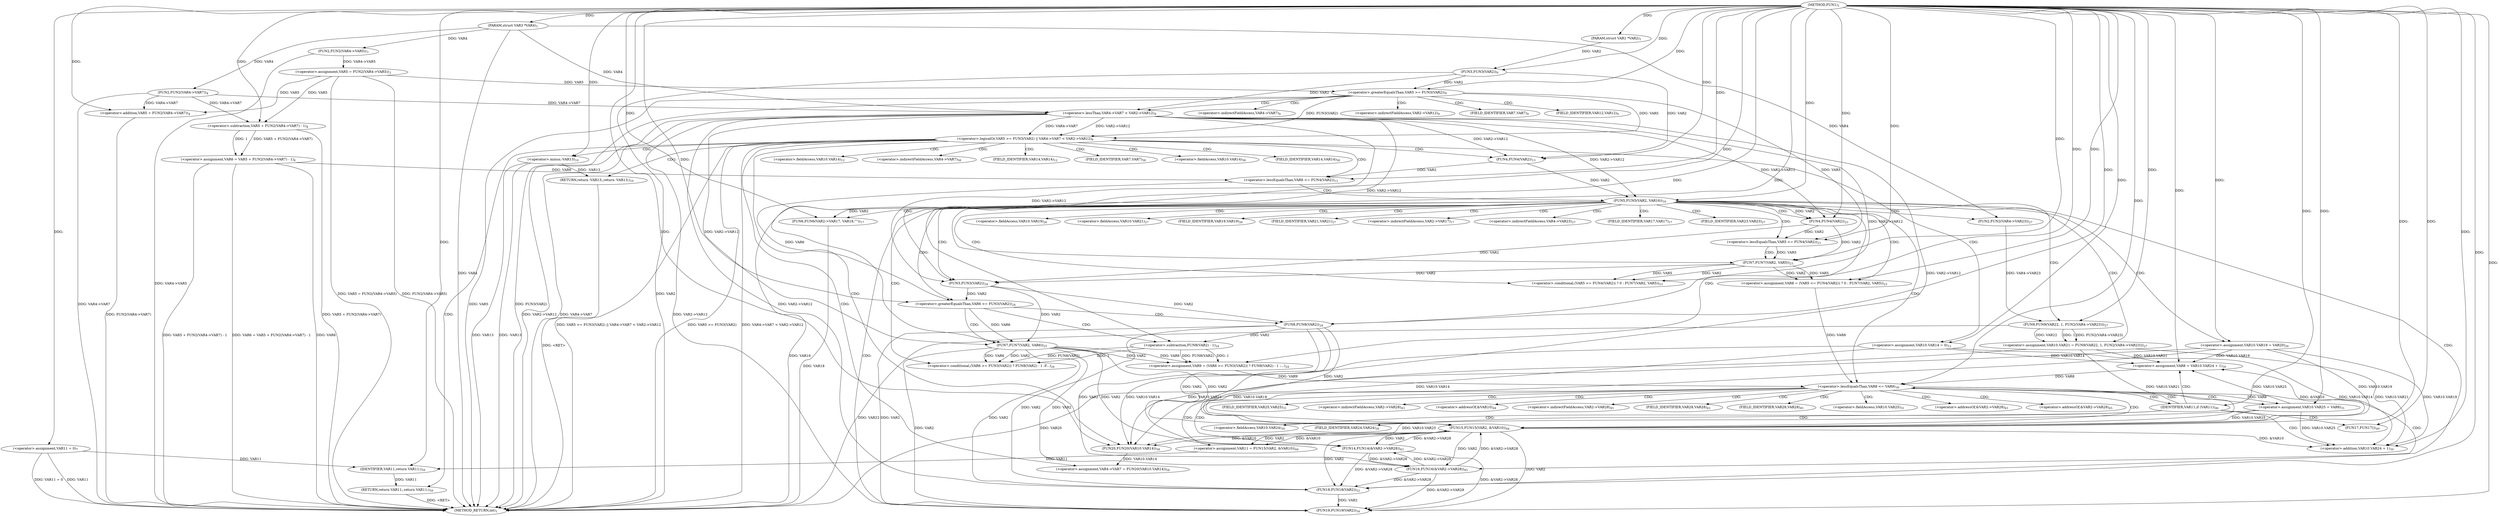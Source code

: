 digraph "FUN1" {  
"8" [label = <(METHOD,FUN1)<SUB>1</SUB>> ]
"173" [label = <(METHOD_RETURN,int)<SUB>1</SUB>> ]
"9" [label = <(PARAM,struct VAR1 *VAR2)<SUB>1</SUB>> ]
"10" [label = <(PARAM,struct VAR3 *VAR4)<SUB>1</SUB>> ]
"13" [label = <(&lt;operator&gt;.assignment,VAR5 = FUN2(VAR4-&gt;VAR5))<SUB>3</SUB>> ]
"20" [label = <(&lt;operator&gt;.assignment,VAR6 = VAR5 + FUN2(VAR4-&gt;VAR7) - 1)<SUB>4</SUB>> ]
"34" [label = <(&lt;operator&gt;.assignment,VAR11 = 0)<SUB>7</SUB>> ]
"54" [label = <(&lt;operator&gt;.assignment,VAR10.VAR14 = 0)<SUB>12</SUB>> ]
"78" [label = <(&lt;operator&gt;.assignment,VAR8 = (VAR5 &lt;= FUN4(VAR2)) ? 0 : FUN7(VAR2, VAR5))<SUB>23</SUB>> ]
"89" [label = <(&lt;operator&gt;.assignment,VAR9 = (VAR6 &gt;= FUN3(VAR2)) ? FUN8(VAR2) - 1 :
...)<SUB>24</SUB>> ]
"103" [label = <(&lt;operator&gt;.assignment,VAR10.VAR19 = VAR20)<SUB>26</SUB>> ]
"108" [label = <(&lt;operator&gt;.assignment,VAR10.VAR21 = FUN9(VAR22, 1, FUN2(VAR4-&gt;VAR23)))<SUB>27</SUB>> ]
"158" [label = <(FUN18,FUN18(VAR2))<SUB>52</SUB>> ]
"160" [label = <(FUN19,FUN19(VAR2))<SUB>54</SUB>> ]
"163" [label = <(&lt;operator&gt;.assignment,VAR4-&gt;VAR7 = FUN20(VAR10.VAR14))<SUB>58</SUB>> ]
"171" [label = <(RETURN,return VAR11;,return VAR11;)<SUB>59</SUB>> ]
"38" [label = <(&lt;operator&gt;.logicalOr,VAR5 &gt;= FUN3(VAR2) || VAR4-&gt;VAR7 &lt; VAR2-&gt;VAR12)<SUB>9</SUB>> ]
"60" [label = <(&lt;operator&gt;.lessEqualsThan,VAR6 &lt;= FUN4(VAR2))<SUB>13</SUB>> ]
"67" [label = <(FUN5,FUN5(VAR2, VAR16))<SUB>16</SUB>> ]
"121" [label = <(&lt;operator&gt;.lessEqualsThan,VAR8 &lt;= VAR9)<SUB>30</SUB>> ]
"124" [label = <(&lt;operator&gt;.assignment,VAR8 = VAR10.VAR24 + 1)<SUB>30</SUB>> ]
"172" [label = <(IDENTIFIER,VAR11,return VAR11;)<SUB>59</SUB>> ]
"15" [label = <(FUN2,FUN2(VAR4-&gt;VAR5))<SUB>3</SUB>> ]
"22" [label = <(&lt;operator&gt;.subtraction,VAR5 + FUN2(VAR4-&gt;VAR7) - 1)<SUB>4</SUB>> ]
"51" [label = <(RETURN,return -VAR13;,return -VAR13;)<SUB>10</SUB>> ]
"71" [label = <(FUN6,FUN6(VAR2-&gt;VAR17, VAR18,
			&quot;&quot;))<SUB>17</SUB>> ]
"80" [label = <(&lt;operator&gt;.conditional,(VAR5 &lt;= FUN4(VAR2)) ? 0 : FUN7(VAR2, VAR5))<SUB>23</SUB>> ]
"91" [label = <(&lt;operator&gt;.conditional,(VAR6 &gt;= FUN3(VAR2)) ? FUN8(VAR2) - 1 :
						F...)<SUB>24</SUB>> ]
"112" [label = <(FUN9,FUN9(VAR22, 1, FUN2(VAR4-&gt;VAR23)))<SUB>27</SUB>> ]
"132" [label = <(&lt;operator&gt;.assignment,VAR10.VAR25 = VAR8)<SUB>31</SUB>> ]
"137" [label = <(FUN14,FUN14(&amp;VAR2-&gt;VAR28))<SUB>43</SUB>> ]
"142" [label = <(&lt;operator&gt;.assignment,VAR11 = FUN15(VAR2, &amp;VAR10))<SUB>44</SUB>> ]
"148" [label = <(FUN16,FUN16(&amp;VAR2-&gt;VAR28))<SUB>45</SUB>> ]
"157" [label = <(FUN17,FUN17())<SUB>49</SUB>> ]
"167" [label = <(FUN20,FUN20(VAR10.VAR14))<SUB>58</SUB>> ]
"23" [label = <(&lt;operator&gt;.addition,VAR5 + FUN2(VAR4-&gt;VAR7))<SUB>4</SUB>> ]
"39" [label = <(&lt;operator&gt;.greaterEqualsThan,VAR5 &gt;= FUN3(VAR2))<SUB>9</SUB>> ]
"43" [label = <(&lt;operator&gt;.lessThan,VAR4-&gt;VAR7 &lt; VAR2-&gt;VAR12)<SUB>9</SUB>> ]
"52" [label = <(&lt;operator&gt;.minus,-VAR13)<SUB>10</SUB>> ]
"62" [label = <(FUN4,FUN4(VAR2))<SUB>13</SUB>> ]
"81" [label = <(&lt;operator&gt;.lessEqualsThan,VAR5 &lt;= FUN4(VAR2))<SUB>23</SUB>> ]
"86" [label = <(FUN7,FUN7(VAR2, VAR5))<SUB>23</SUB>> ]
"92" [label = <(&lt;operator&gt;.greaterEqualsThan,VAR6 &gt;= FUN3(VAR2))<SUB>24</SUB>> ]
"96" [label = <(&lt;operator&gt;.subtraction,FUN8(VAR2) - 1)<SUB>24</SUB>> ]
"100" [label = <(FUN7,FUN7(VAR2, VAR6))<SUB>25</SUB>> ]
"115" [label = <(FUN2,FUN2(VAR4-&gt;VAR23))<SUB>27</SUB>> ]
"126" [label = <(&lt;operator&gt;.addition,VAR10.VAR24 + 1)<SUB>30</SUB>> ]
"154" [label = <(IDENTIFIER,VAR11,if (VAR11))<SUB>46</SUB>> ]
"25" [label = <(FUN2,FUN2(VAR4-&gt;VAR7))<SUB>4</SUB>> ]
"41" [label = <(FUN3,FUN3(VAR2))<SUB>9</SUB>> ]
"83" [label = <(FUN4,FUN4(VAR2))<SUB>23</SUB>> ]
"94" [label = <(FUN3,FUN3(VAR2))<SUB>24</SUB>> ]
"97" [label = <(FUN8,FUN8(VAR2))<SUB>24</SUB>> ]
"144" [label = <(FUN15,FUN15(VAR2, &amp;VAR10))<SUB>44</SUB>> ]
"55" [label = <(&lt;operator&gt;.fieldAccess,VAR10.VAR14)<SUB>12</SUB>> ]
"104" [label = <(&lt;operator&gt;.fieldAccess,VAR10.VAR19)<SUB>26</SUB>> ]
"109" [label = <(&lt;operator&gt;.fieldAccess,VAR10.VAR21)<SUB>27</SUB>> ]
"164" [label = <(&lt;operator&gt;.indirectFieldAccess,VAR4-&gt;VAR7)<SUB>58</SUB>> ]
"57" [label = <(FIELD_IDENTIFIER,VAR14,VAR14)<SUB>12</SUB>> ]
"106" [label = <(FIELD_IDENTIFIER,VAR19,VAR19)<SUB>26</SUB>> ]
"111" [label = <(FIELD_IDENTIFIER,VAR21,VAR21)<SUB>27</SUB>> ]
"166" [label = <(FIELD_IDENTIFIER,VAR7,VAR7)<SUB>58</SUB>> ]
"168" [label = <(&lt;operator&gt;.fieldAccess,VAR10.VAR14)<SUB>58</SUB>> ]
"44" [label = <(&lt;operator&gt;.indirectFieldAccess,VAR4-&gt;VAR7)<SUB>9</SUB>> ]
"47" [label = <(&lt;operator&gt;.indirectFieldAccess,VAR2-&gt;VAR12)<SUB>9</SUB>> ]
"72" [label = <(&lt;operator&gt;.indirectFieldAccess,VAR2-&gt;VAR17)<SUB>17</SUB>> ]
"116" [label = <(&lt;operator&gt;.indirectFieldAccess,VAR4-&gt;VAR23)<SUB>27</SUB>> ]
"127" [label = <(&lt;operator&gt;.fieldAccess,VAR10.VAR24)<SUB>30</SUB>> ]
"133" [label = <(&lt;operator&gt;.fieldAccess,VAR10.VAR25)<SUB>31</SUB>> ]
"138" [label = <(&lt;operator&gt;.addressOf,&amp;VAR2-&gt;VAR28)<SUB>43</SUB>> ]
"149" [label = <(&lt;operator&gt;.addressOf,&amp;VAR2-&gt;VAR28)<SUB>45</SUB>> ]
"170" [label = <(FIELD_IDENTIFIER,VAR14,VAR14)<SUB>58</SUB>> ]
"46" [label = <(FIELD_IDENTIFIER,VAR7,VAR7)<SUB>9</SUB>> ]
"49" [label = <(FIELD_IDENTIFIER,VAR12,VAR12)<SUB>9</SUB>> ]
"74" [label = <(FIELD_IDENTIFIER,VAR17,VAR17)<SUB>17</SUB>> ]
"118" [label = <(FIELD_IDENTIFIER,VAR23,VAR23)<SUB>27</SUB>> ]
"129" [label = <(FIELD_IDENTIFIER,VAR24,VAR24)<SUB>30</SUB>> ]
"135" [label = <(FIELD_IDENTIFIER,VAR25,VAR25)<SUB>31</SUB>> ]
"139" [label = <(&lt;operator&gt;.indirectFieldAccess,VAR2-&gt;VAR28)<SUB>43</SUB>> ]
"146" [label = <(&lt;operator&gt;.addressOf,&amp;VAR10)<SUB>44</SUB>> ]
"150" [label = <(&lt;operator&gt;.indirectFieldAccess,VAR2-&gt;VAR28)<SUB>45</SUB>> ]
"141" [label = <(FIELD_IDENTIFIER,VAR28,VAR28)<SUB>43</SUB>> ]
"152" [label = <(FIELD_IDENTIFIER,VAR28,VAR28)<SUB>45</SUB>> ]
  "171" -> "173"  [ label = "DDG: &lt;RET&gt;"] 
  "51" -> "173"  [ label = "DDG: &lt;RET&gt;"] 
  "10" -> "173"  [ label = "DDG: VAR4"] 
  "15" -> "173"  [ label = "DDG: VAR4-&gt;VAR5"] 
  "13" -> "173"  [ label = "DDG: FUN2(VAR4-&gt;VAR5)"] 
  "13" -> "173"  [ label = "DDG: VAR5 = FUN2(VAR4-&gt;VAR5)"] 
  "20" -> "173"  [ label = "DDG: VAR6"] 
  "25" -> "173"  [ label = "DDG: VAR4-&gt;VAR7"] 
  "23" -> "173"  [ label = "DDG: FUN2(VAR4-&gt;VAR7)"] 
  "22" -> "173"  [ label = "DDG: VAR5 + FUN2(VAR4-&gt;VAR7)"] 
  "20" -> "173"  [ label = "DDG: VAR5 + FUN2(VAR4-&gt;VAR7) - 1"] 
  "20" -> "173"  [ label = "DDG: VAR6 = VAR5 + FUN2(VAR4-&gt;VAR7) - 1"] 
  "34" -> "173"  [ label = "DDG: VAR11"] 
  "34" -> "173"  [ label = "DDG: VAR11 = 0"] 
  "39" -> "173"  [ label = "DDG: VAR5"] 
  "41" -> "173"  [ label = "DDG: VAR2"] 
  "39" -> "173"  [ label = "DDG: FUN3(VAR2)"] 
  "38" -> "173"  [ label = "DDG: VAR5 &gt;= FUN3(VAR2)"] 
  "43" -> "173"  [ label = "DDG: VAR4-&gt;VAR7"] 
  "43" -> "173"  [ label = "DDG: VAR2-&gt;VAR12"] 
  "38" -> "173"  [ label = "DDG: VAR4-&gt;VAR7 &lt; VAR2-&gt;VAR12"] 
  "38" -> "173"  [ label = "DDG: VAR5 &gt;= FUN3(VAR2) || VAR4-&gt;VAR7 &lt; VAR2-&gt;VAR12"] 
  "52" -> "173"  [ label = "DDG: VAR13"] 
  "52" -> "173"  [ label = "DDG: -VAR13"] 
  "67" -> "173"  [ label = "DDG: VAR16"] 
  "112" -> "173"  [ label = "DDG: VAR22"] 
  "71" -> "173"  [ label = "DDG: VAR18"] 
  "103" -> "173"  [ label = "DDG: VAR20"] 
  "8" -> "9"  [ label = "DDG: "] 
  "8" -> "10"  [ label = "DDG: "] 
  "15" -> "13"  [ label = "DDG: VAR4-&gt;VAR5"] 
  "22" -> "20"  [ label = "DDG: VAR5 + FUN2(VAR4-&gt;VAR7)"] 
  "22" -> "20"  [ label = "DDG: 1"] 
  "8" -> "34"  [ label = "DDG: "] 
  "8" -> "54"  [ label = "DDG: "] 
  "8" -> "78"  [ label = "DDG: "] 
  "86" -> "78"  [ label = "DDG: VAR2"] 
  "86" -> "78"  [ label = "DDG: VAR5"] 
  "96" -> "89"  [ label = "DDG: FUN8(VAR2)"] 
  "96" -> "89"  [ label = "DDG: 1"] 
  "100" -> "89"  [ label = "DDG: VAR2"] 
  "100" -> "89"  [ label = "DDG: VAR6"] 
  "8" -> "103"  [ label = "DDG: "] 
  "112" -> "108"  [ label = "DDG: VAR22"] 
  "112" -> "108"  [ label = "DDG: 1"] 
  "112" -> "108"  [ label = "DDG: FUN2(VAR4-&gt;VAR23)"] 
  "167" -> "163"  [ label = "DDG: VAR10.VAR14"] 
  "172" -> "171"  [ label = "DDG: VAR11"] 
  "54" -> "124"  [ label = "DDG: VAR10.VAR14"] 
  "103" -> "124"  [ label = "DDG: VAR10.VAR19"] 
  "108" -> "124"  [ label = "DDG: VAR10.VAR21"] 
  "132" -> "124"  [ label = "DDG: VAR10.VAR25"] 
  "144" -> "124"  [ label = "DDG: &amp;VAR10"] 
  "8" -> "124"  [ label = "DDG: "] 
  "43" -> "158"  [ label = "DDG: VAR2-&gt;VAR12"] 
  "100" -> "158"  [ label = "DDG: VAR2"] 
  "97" -> "158"  [ label = "DDG: VAR2"] 
  "144" -> "158"  [ label = "DDG: VAR2"] 
  "8" -> "158"  [ label = "DDG: "] 
  "148" -> "158"  [ label = "DDG: &amp;VAR2-&gt;VAR28"] 
  "137" -> "158"  [ label = "DDG: &amp;VAR2-&gt;VAR28"] 
  "43" -> "160"  [ label = "DDG: VAR2-&gt;VAR12"] 
  "158" -> "160"  [ label = "DDG: VAR2"] 
  "8" -> "160"  [ label = "DDG: "] 
  "100" -> "160"  [ label = "DDG: VAR2"] 
  "97" -> "160"  [ label = "DDG: VAR2"] 
  "144" -> "160"  [ label = "DDG: VAR2"] 
  "148" -> "160"  [ label = "DDG: &amp;VAR2-&gt;VAR28"] 
  "137" -> "160"  [ label = "DDG: &amp;VAR2-&gt;VAR28"] 
  "142" -> "172"  [ label = "DDG: VAR11"] 
  "34" -> "172"  [ label = "DDG: VAR11"] 
  "8" -> "172"  [ label = "DDG: "] 
  "10" -> "15"  [ label = "DDG: VAR4"] 
  "13" -> "22"  [ label = "DDG: VAR5"] 
  "8" -> "22"  [ label = "DDG: "] 
  "25" -> "22"  [ label = "DDG: VAR4-&gt;VAR7"] 
  "39" -> "38"  [ label = "DDG: VAR5"] 
  "39" -> "38"  [ label = "DDG: FUN3(VAR2)"] 
  "43" -> "38"  [ label = "DDG: VAR4-&gt;VAR7"] 
  "43" -> "38"  [ label = "DDG: VAR2-&gt;VAR12"] 
  "52" -> "51"  [ label = "DDG: -VAR13"] 
  "20" -> "60"  [ label = "DDG: VAR6"] 
  "8" -> "60"  [ label = "DDG: "] 
  "62" -> "60"  [ label = "DDG: VAR2"] 
  "43" -> "67"  [ label = "DDG: VAR2-&gt;VAR12"] 
  "62" -> "67"  [ label = "DDG: VAR2"] 
  "8" -> "67"  [ label = "DDG: "] 
  "8" -> "80"  [ label = "DDG: "] 
  "86" -> "80"  [ label = "DDG: VAR2"] 
  "86" -> "80"  [ label = "DDG: VAR5"] 
  "96" -> "91"  [ label = "DDG: FUN8(VAR2)"] 
  "96" -> "91"  [ label = "DDG: 1"] 
  "100" -> "91"  [ label = "DDG: VAR2"] 
  "100" -> "91"  [ label = "DDG: VAR6"] 
  "8" -> "112"  [ label = "DDG: "] 
  "115" -> "112"  [ label = "DDG: VAR4-&gt;VAR23"] 
  "78" -> "121"  [ label = "DDG: VAR8"] 
  "124" -> "121"  [ label = "DDG: VAR8"] 
  "8" -> "121"  [ label = "DDG: "] 
  "89" -> "121"  [ label = "DDG: VAR9"] 
  "121" -> "132"  [ label = "DDG: VAR8"] 
  "8" -> "132"  [ label = "DDG: "] 
  "144" -> "142"  [ label = "DDG: VAR2"] 
  "144" -> "142"  [ label = "DDG: &amp;VAR10"] 
  "8" -> "157"  [ label = "DDG: "] 
  "54" -> "167"  [ label = "DDG: VAR10.VAR14"] 
  "103" -> "167"  [ label = "DDG: VAR10.VAR19"] 
  "108" -> "167"  [ label = "DDG: VAR10.VAR21"] 
  "132" -> "167"  [ label = "DDG: VAR10.VAR25"] 
  "144" -> "167"  [ label = "DDG: &amp;VAR10"] 
  "8" -> "167"  [ label = "DDG: "] 
  "13" -> "23"  [ label = "DDG: VAR5"] 
  "8" -> "23"  [ label = "DDG: "] 
  "25" -> "23"  [ label = "DDG: VAR4-&gt;VAR7"] 
  "8" -> "39"  [ label = "DDG: "] 
  "13" -> "39"  [ label = "DDG: VAR5"] 
  "41" -> "39"  [ label = "DDG: VAR2"] 
  "10" -> "43"  [ label = "DDG: VAR4"] 
  "25" -> "43"  [ label = "DDG: VAR4-&gt;VAR7"] 
  "41" -> "43"  [ label = "DDG: VAR2"] 
  "41" -> "62"  [ label = "DDG: VAR2"] 
  "43" -> "62"  [ label = "DDG: VAR2-&gt;VAR12"] 
  "8" -> "62"  [ label = "DDG: "] 
  "67" -> "71"  [ label = "DDG: VAR2"] 
  "8" -> "71"  [ label = "DDG: "] 
  "39" -> "81"  [ label = "DDG: VAR5"] 
  "8" -> "81"  [ label = "DDG: "] 
  "83" -> "81"  [ label = "DDG: VAR2"] 
  "43" -> "86"  [ label = "DDG: VAR2-&gt;VAR12"] 
  "83" -> "86"  [ label = "DDG: VAR2"] 
  "8" -> "86"  [ label = "DDG: "] 
  "81" -> "86"  [ label = "DDG: VAR5"] 
  "60" -> "92"  [ label = "DDG: VAR6"] 
  "8" -> "92"  [ label = "DDG: "] 
  "94" -> "92"  [ label = "DDG: VAR2"] 
  "97" -> "96"  [ label = "DDG: VAR2"] 
  "8" -> "96"  [ label = "DDG: "] 
  "43" -> "100"  [ label = "DDG: VAR2-&gt;VAR12"] 
  "94" -> "100"  [ label = "DDG: VAR2"] 
  "8" -> "100"  [ label = "DDG: "] 
  "92" -> "100"  [ label = "DDG: VAR6"] 
  "10" -> "115"  [ label = "DDG: VAR4"] 
  "54" -> "126"  [ label = "DDG: VAR10.VAR14"] 
  "103" -> "126"  [ label = "DDG: VAR10.VAR19"] 
  "108" -> "126"  [ label = "DDG: VAR10.VAR21"] 
  "132" -> "126"  [ label = "DDG: VAR10.VAR25"] 
  "144" -> "126"  [ label = "DDG: &amp;VAR10"] 
  "8" -> "126"  [ label = "DDG: "] 
  "148" -> "137"  [ label = "DDG: &amp;VAR2-&gt;VAR28"] 
  "100" -> "137"  [ label = "DDG: VAR2"] 
  "97" -> "137"  [ label = "DDG: VAR2"] 
  "144" -> "137"  [ label = "DDG: VAR2"] 
  "137" -> "148"  [ label = "DDG: &amp;VAR2-&gt;VAR28"] 
  "100" -> "148"  [ label = "DDG: VAR2"] 
  "97" -> "148"  [ label = "DDG: VAR2"] 
  "144" -> "148"  [ label = "DDG: VAR2"] 
  "8" -> "154"  [ label = "DDG: "] 
  "10" -> "25"  [ label = "DDG: VAR4"] 
  "9" -> "41"  [ label = "DDG: VAR2"] 
  "8" -> "41"  [ label = "DDG: "] 
  "8" -> "52"  [ label = "DDG: "] 
  "43" -> "83"  [ label = "DDG: VAR2-&gt;VAR12"] 
  "67" -> "83"  [ label = "DDG: VAR2"] 
  "8" -> "83"  [ label = "DDG: "] 
  "43" -> "94"  [ label = "DDG: VAR2-&gt;VAR12"] 
  "83" -> "94"  [ label = "DDG: VAR2"] 
  "86" -> "94"  [ label = "DDG: VAR2"] 
  "8" -> "94"  [ label = "DDG: "] 
  "43" -> "97"  [ label = "DDG: VAR2-&gt;VAR12"] 
  "94" -> "97"  [ label = "DDG: VAR2"] 
  "8" -> "97"  [ label = "DDG: "] 
  "43" -> "144"  [ label = "DDG: VAR2-&gt;VAR12"] 
  "100" -> "144"  [ label = "DDG: VAR2"] 
  "97" -> "144"  [ label = "DDG: VAR2"] 
  "8" -> "144"  [ label = "DDG: "] 
  "148" -> "144"  [ label = "DDG: &amp;VAR2-&gt;VAR28"] 
  "137" -> "144"  [ label = "DDG: &amp;VAR2-&gt;VAR28"] 
  "54" -> "144"  [ label = "DDG: VAR10.VAR14"] 
  "103" -> "144"  [ label = "DDG: VAR10.VAR19"] 
  "108" -> "144"  [ label = "DDG: VAR10.VAR21"] 
  "132" -> "144"  [ label = "DDG: VAR10.VAR25"] 
  "38" -> "60"  [ label = "CDG: "] 
  "38" -> "167"  [ label = "CDG: "] 
  "38" -> "51"  [ label = "CDG: "] 
  "38" -> "57"  [ label = "CDG: "] 
  "38" -> "52"  [ label = "CDG: "] 
  "38" -> "163"  [ label = "CDG: "] 
  "38" -> "168"  [ label = "CDG: "] 
  "38" -> "170"  [ label = "CDG: "] 
  "38" -> "54"  [ label = "CDG: "] 
  "38" -> "164"  [ label = "CDG: "] 
  "38" -> "171"  [ label = "CDG: "] 
  "38" -> "166"  [ label = "CDG: "] 
  "38" -> "55"  [ label = "CDG: "] 
  "38" -> "62"  [ label = "CDG: "] 
  "60" -> "67"  [ label = "CDG: "] 
  "67" -> "94"  [ label = "CDG: "] 
  "67" -> "115"  [ label = "CDG: "] 
  "67" -> "81"  [ label = "CDG: "] 
  "67" -> "103"  [ label = "CDG: "] 
  "67" -> "104"  [ label = "CDG: "] 
  "67" -> "74"  [ label = "CDG: "] 
  "67" -> "121"  [ label = "CDG: "] 
  "67" -> "92"  [ label = "CDG: "] 
  "67" -> "91"  [ label = "CDG: "] 
  "67" -> "112"  [ label = "CDG: "] 
  "67" -> "80"  [ label = "CDG: "] 
  "67" -> "118"  [ label = "CDG: "] 
  "67" -> "108"  [ label = "CDG: "] 
  "67" -> "158"  [ label = "CDG: "] 
  "67" -> "111"  [ label = "CDG: "] 
  "67" -> "160"  [ label = "CDG: "] 
  "67" -> "89"  [ label = "CDG: "] 
  "67" -> "116"  [ label = "CDG: "] 
  "67" -> "72"  [ label = "CDG: "] 
  "67" -> "106"  [ label = "CDG: "] 
  "67" -> "83"  [ label = "CDG: "] 
  "67" -> "71"  [ label = "CDG: "] 
  "67" -> "78"  [ label = "CDG: "] 
  "67" -> "109"  [ label = "CDG: "] 
  "121" -> "154"  [ label = "CDG: "] 
  "121" -> "146"  [ label = "CDG: "] 
  "121" -> "149"  [ label = "CDG: "] 
  "121" -> "132"  [ label = "CDG: "] 
  "121" -> "150"  [ label = "CDG: "] 
  "121" -> "144"  [ label = "CDG: "] 
  "121" -> "138"  [ label = "CDG: "] 
  "121" -> "148"  [ label = "CDG: "] 
  "121" -> "137"  [ label = "CDG: "] 
  "121" -> "152"  [ label = "CDG: "] 
  "121" -> "139"  [ label = "CDG: "] 
  "121" -> "141"  [ label = "CDG: "] 
  "121" -> "142"  [ label = "CDG: "] 
  "121" -> "135"  [ label = "CDG: "] 
  "121" -> "133"  [ label = "CDG: "] 
  "39" -> "44"  [ label = "CDG: "] 
  "39" -> "43"  [ label = "CDG: "] 
  "39" -> "47"  [ label = "CDG: "] 
  "39" -> "49"  [ label = "CDG: "] 
  "39" -> "46"  [ label = "CDG: "] 
  "81" -> "86"  [ label = "CDG: "] 
  "92" -> "96"  [ label = "CDG: "] 
  "92" -> "97"  [ label = "CDG: "] 
  "92" -> "100"  [ label = "CDG: "] 
  "154" -> "121"  [ label = "CDG: "] 
  "154" -> "129"  [ label = "CDG: "] 
  "154" -> "127"  [ label = "CDG: "] 
  "154" -> "157"  [ label = "CDG: "] 
  "154" -> "126"  [ label = "CDG: "] 
  "154" -> "124"  [ label = "CDG: "] 
}

